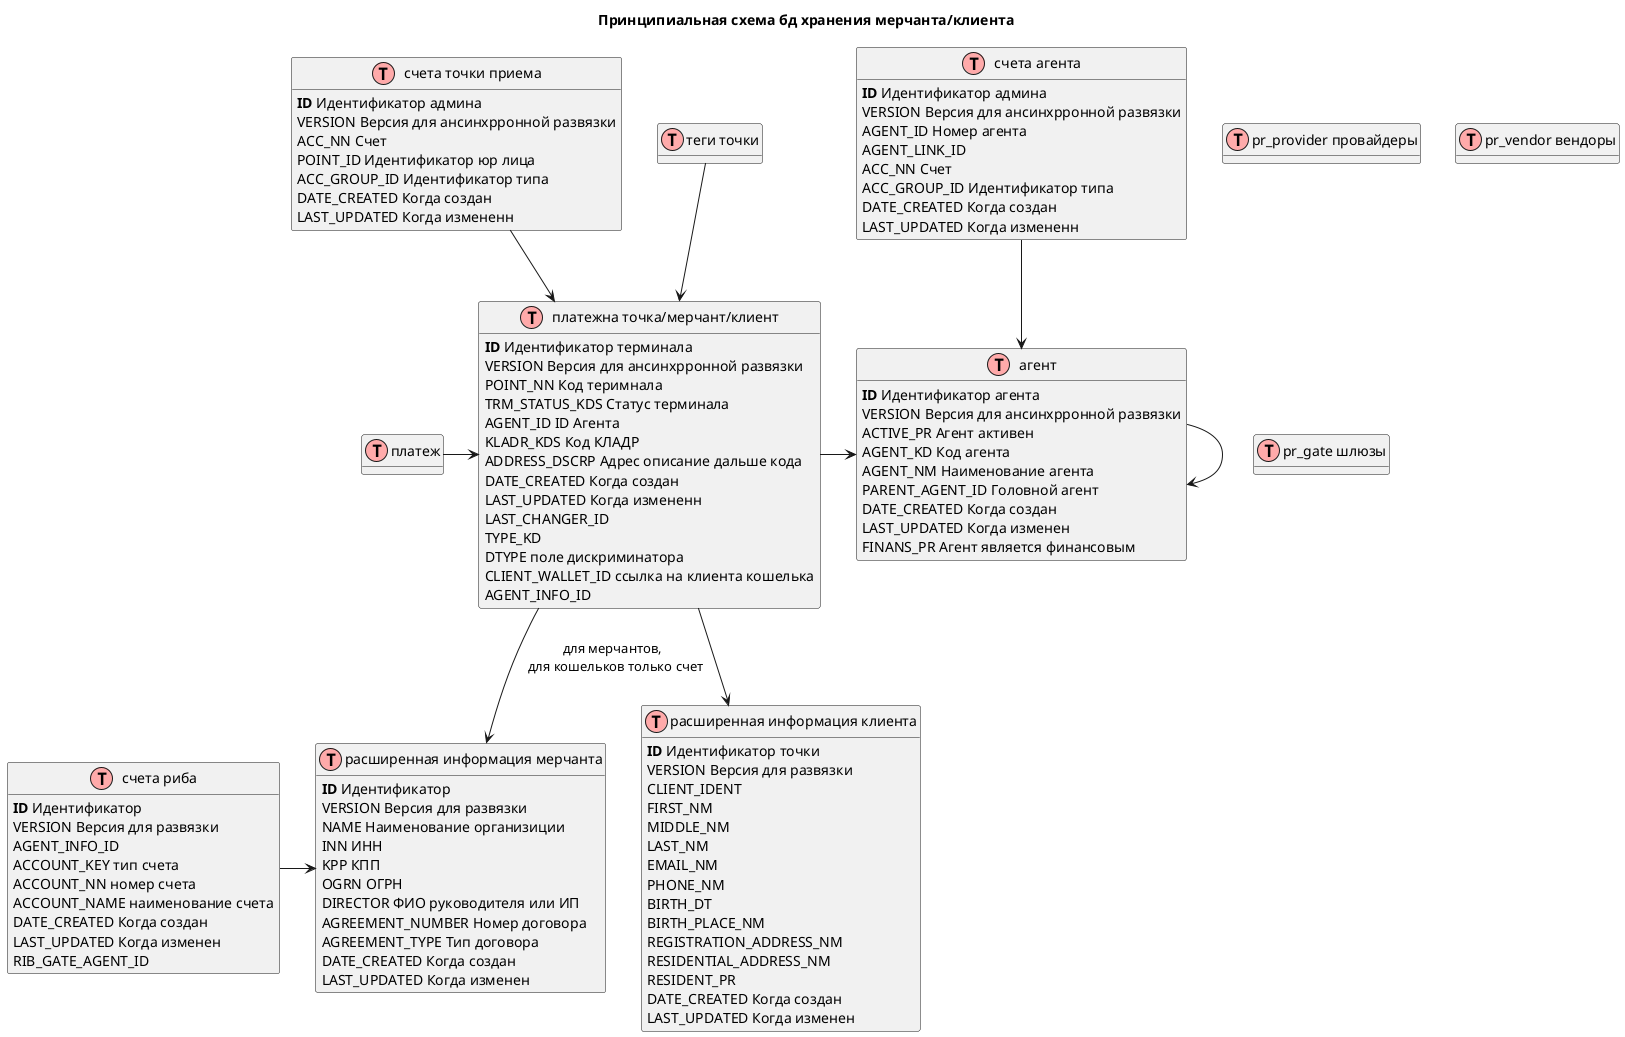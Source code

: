 @startuml
' uncomment the line below if you're using computer with a retina display
' skinparam dpi 300
!define Table(name,desc) class name as "desc" << (T,#FFAAAA) >>
' we use bold for primary key
' green color for unique
' and underscore for not_null
!define pk(x) <b>x</b>
!define unq(x) <color:green>x</color>
!define mnd(x) <u>x</u>
' other tags available:
' <i></i>
' <back:COLOR></color>, where color is a color name or html color code
' (#FFAACC)
' see: http://plantuml.com/classes.html#More
hide methods
hide stereotypes

' entities
title Принципиальная схема бд хранения мерчанта/клиента


Table(pr_trn, "платеж") {}

Table(pr_point, "платежна точка/мерчант/клиент") {
  pk(ID) Идентификатор терминала
  VERSION Версия для ансинхрронной развязки
  POINT_NN Код теримнала
  TRM_STATUS_KDS Статус терминала
  AGENT_ID ID Агента
  KLADR_KDS Код КЛАДР
  ADDRESS_DSCRP Адрес описание дальше кода
  DATE_CREATED Когда создан
  LAST_UPDATED Когда измененн
  LAST_CHANGER_ID
  TYPE_KD
  DTYPE поле дискриминатора
  CLIENT_WALLET_ID ссылка на клиента кошелька
  AGENT_INFO_ID
}

Table(pr_point_acc, "счета точки приема") {
    pk(ID) Идентификатор админа
    VERSION Версия для ансинхрронной развязки
    ACC_NN Счет
    POINT_ID Идентификатор юр лица
    ACC_GROUP_ID Идентификатор типа
    DATE_CREATED Когда создан
    LAST_UPDATED Когда измененн
}

Table(pr_agent, "агент") {
    pk(ID) Идентификатор агента
    VERSION Версия для ансинхрронной развязки
    ACTIVE_PR Агент активен
    AGENT_KD Код агента
    AGENT_NM Наименование агента
    PARENT_AGENT_ID Головной агент
    DATE_CREATED Когда создан
    LAST_UPDATED Когда изменен
    FINANS_PR Агент является финансовым
}

Table(pr_agent_acc_new, "счета агента") {
    pk(ID) Идентификатор админа
    VERSION Версия для ансинхрронной развязки
    AGENT_ID Номер агента
    AGENT_LINK_ID
    ACC_NN Счет
    ACC_GROUP_ID Идентификатор типа
    DATE_CREATED Когда создан
    LAST_UPDATED Когда измененн
}

Table(pr_client_wallet, "расширенная информация клиента") {
    pk(ID) Идентификатор точки
    VERSION Версия для развязки
    CLIENT_IDENT
    FIRST_NM
    MIDDLE_NM
    LAST_NM
    EMAIL_NM
    PHONE_NM
    BIRTH_DT
    BIRTH_PLACE_NM
    REGISTRATION_ADDRESS_NM
    RESIDENTIAL_ADDRESS_NM
    RESIDENT_PR
    DATE_CREATED Когда создан
    LAST_UPDATED Когда изменен
}

Table(pr_point_tag, "теги точки") {
}

Table(pr_agent_info_acc, "счета риба") {
    pk(ID) Идентификатор
    VERSION Версия для развязки
    AGENT_INFO_ID
    ACCOUNT_KEY тип счета
    ACCOUNT_NN номер счета
    ACCOUNT_NAME наименование счета
    DATE_CREATED Когда создан
    LAST_UPDATED Когда изменен
    RIB_GATE_AGENT_ID
}

Table(pr_agent_info, "расширенная информация мерчанта") {
    pk(ID) Идентификатор
    VERSION Версия для развязки
    NAME Наименование организиции
    INN ИНН
    KPP КПП
    OGRN ОГРН
    DIRECTOR ФИО руководителя или ИП
    AGREEMENT_NUMBER Номер договора
    AGREEMENT_TYPE Тип договора
    DATE_CREATED Когда создан
    LAST_UPDATED Когда изменен
}

Table(pr_provider, "pr_provider провайдеры") {}
Table(pr_vendor, "pr_vendor вендоры") {}
Table(pr_gate, "pr_gate шлюзы") {}

pr_trn -> pr_point
pr_point -> pr_agent
pr_agent --> pr_agent
pr_point --> pr_agent_info : для мерчантов, \n для кошельков только счет
pr_agent_info_acc -> pr_agent_info
pr_point_tag --> pr_point
pr_point --> pr_client_wallet
pr_agent_acc_new --> pr_agent
pr_point_acc --> pr_point

@enduml